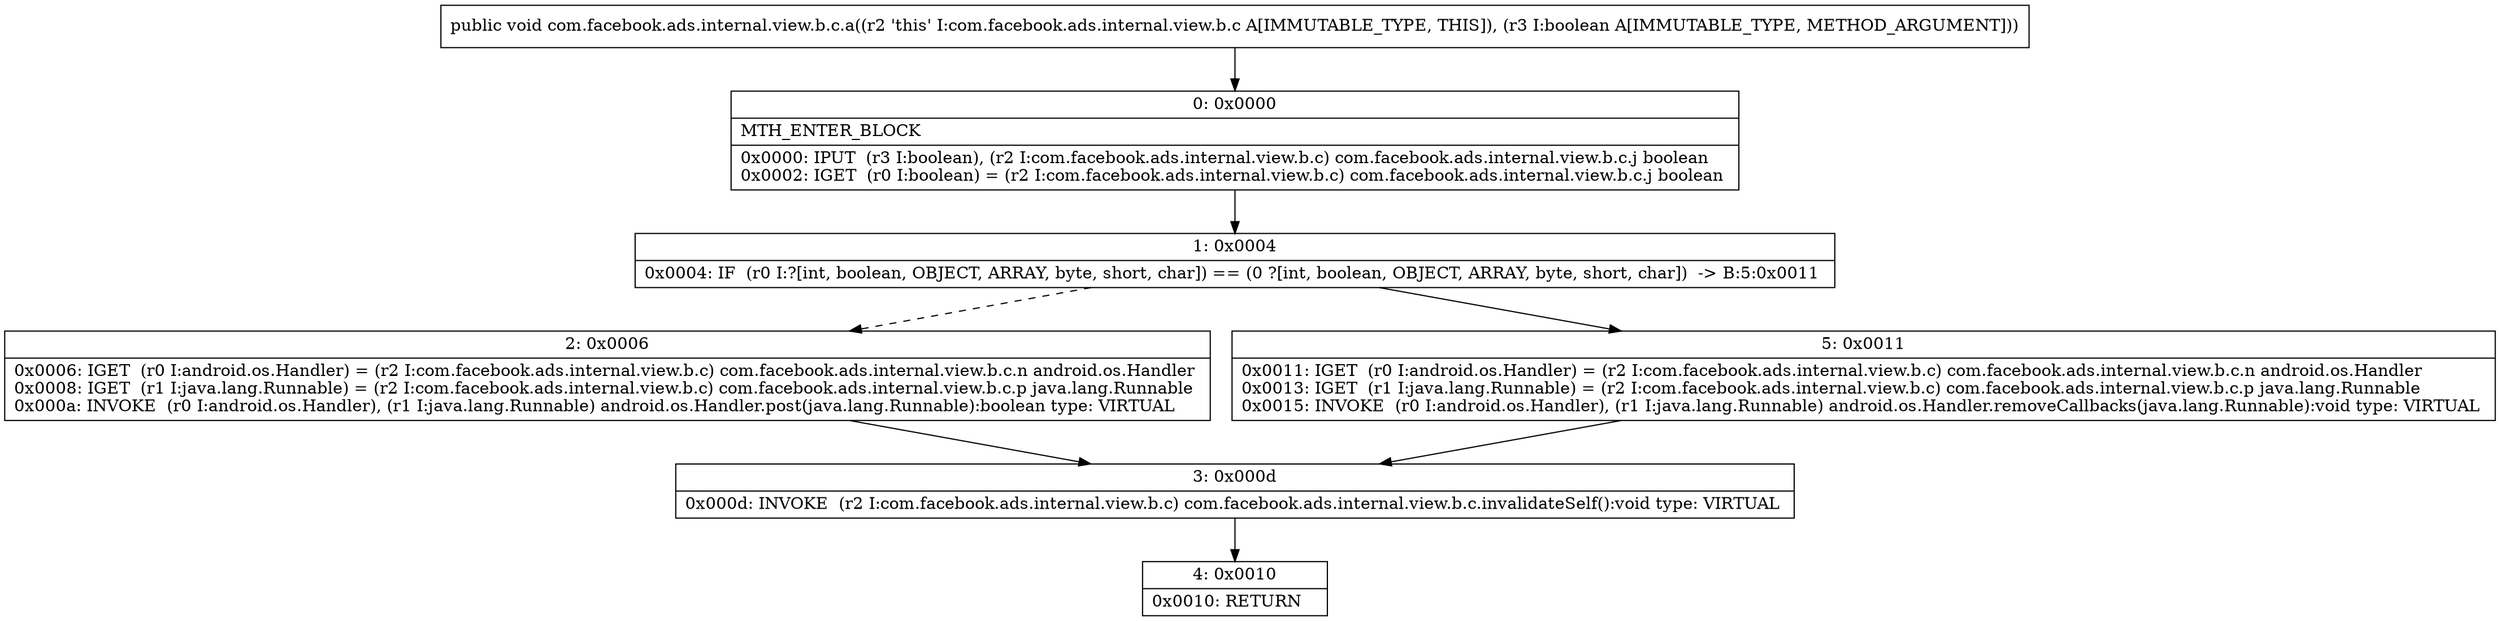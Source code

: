 digraph "CFG forcom.facebook.ads.internal.view.b.c.a(Z)V" {
Node_0 [shape=record,label="{0\:\ 0x0000|MTH_ENTER_BLOCK\l|0x0000: IPUT  (r3 I:boolean), (r2 I:com.facebook.ads.internal.view.b.c) com.facebook.ads.internal.view.b.c.j boolean \l0x0002: IGET  (r0 I:boolean) = (r2 I:com.facebook.ads.internal.view.b.c) com.facebook.ads.internal.view.b.c.j boolean \l}"];
Node_1 [shape=record,label="{1\:\ 0x0004|0x0004: IF  (r0 I:?[int, boolean, OBJECT, ARRAY, byte, short, char]) == (0 ?[int, boolean, OBJECT, ARRAY, byte, short, char])  \-\> B:5:0x0011 \l}"];
Node_2 [shape=record,label="{2\:\ 0x0006|0x0006: IGET  (r0 I:android.os.Handler) = (r2 I:com.facebook.ads.internal.view.b.c) com.facebook.ads.internal.view.b.c.n android.os.Handler \l0x0008: IGET  (r1 I:java.lang.Runnable) = (r2 I:com.facebook.ads.internal.view.b.c) com.facebook.ads.internal.view.b.c.p java.lang.Runnable \l0x000a: INVOKE  (r0 I:android.os.Handler), (r1 I:java.lang.Runnable) android.os.Handler.post(java.lang.Runnable):boolean type: VIRTUAL \l}"];
Node_3 [shape=record,label="{3\:\ 0x000d|0x000d: INVOKE  (r2 I:com.facebook.ads.internal.view.b.c) com.facebook.ads.internal.view.b.c.invalidateSelf():void type: VIRTUAL \l}"];
Node_4 [shape=record,label="{4\:\ 0x0010|0x0010: RETURN   \l}"];
Node_5 [shape=record,label="{5\:\ 0x0011|0x0011: IGET  (r0 I:android.os.Handler) = (r2 I:com.facebook.ads.internal.view.b.c) com.facebook.ads.internal.view.b.c.n android.os.Handler \l0x0013: IGET  (r1 I:java.lang.Runnable) = (r2 I:com.facebook.ads.internal.view.b.c) com.facebook.ads.internal.view.b.c.p java.lang.Runnable \l0x0015: INVOKE  (r0 I:android.os.Handler), (r1 I:java.lang.Runnable) android.os.Handler.removeCallbacks(java.lang.Runnable):void type: VIRTUAL \l}"];
MethodNode[shape=record,label="{public void com.facebook.ads.internal.view.b.c.a((r2 'this' I:com.facebook.ads.internal.view.b.c A[IMMUTABLE_TYPE, THIS]), (r3 I:boolean A[IMMUTABLE_TYPE, METHOD_ARGUMENT])) }"];
MethodNode -> Node_0;
Node_0 -> Node_1;
Node_1 -> Node_2[style=dashed];
Node_1 -> Node_5;
Node_2 -> Node_3;
Node_3 -> Node_4;
Node_5 -> Node_3;
}

